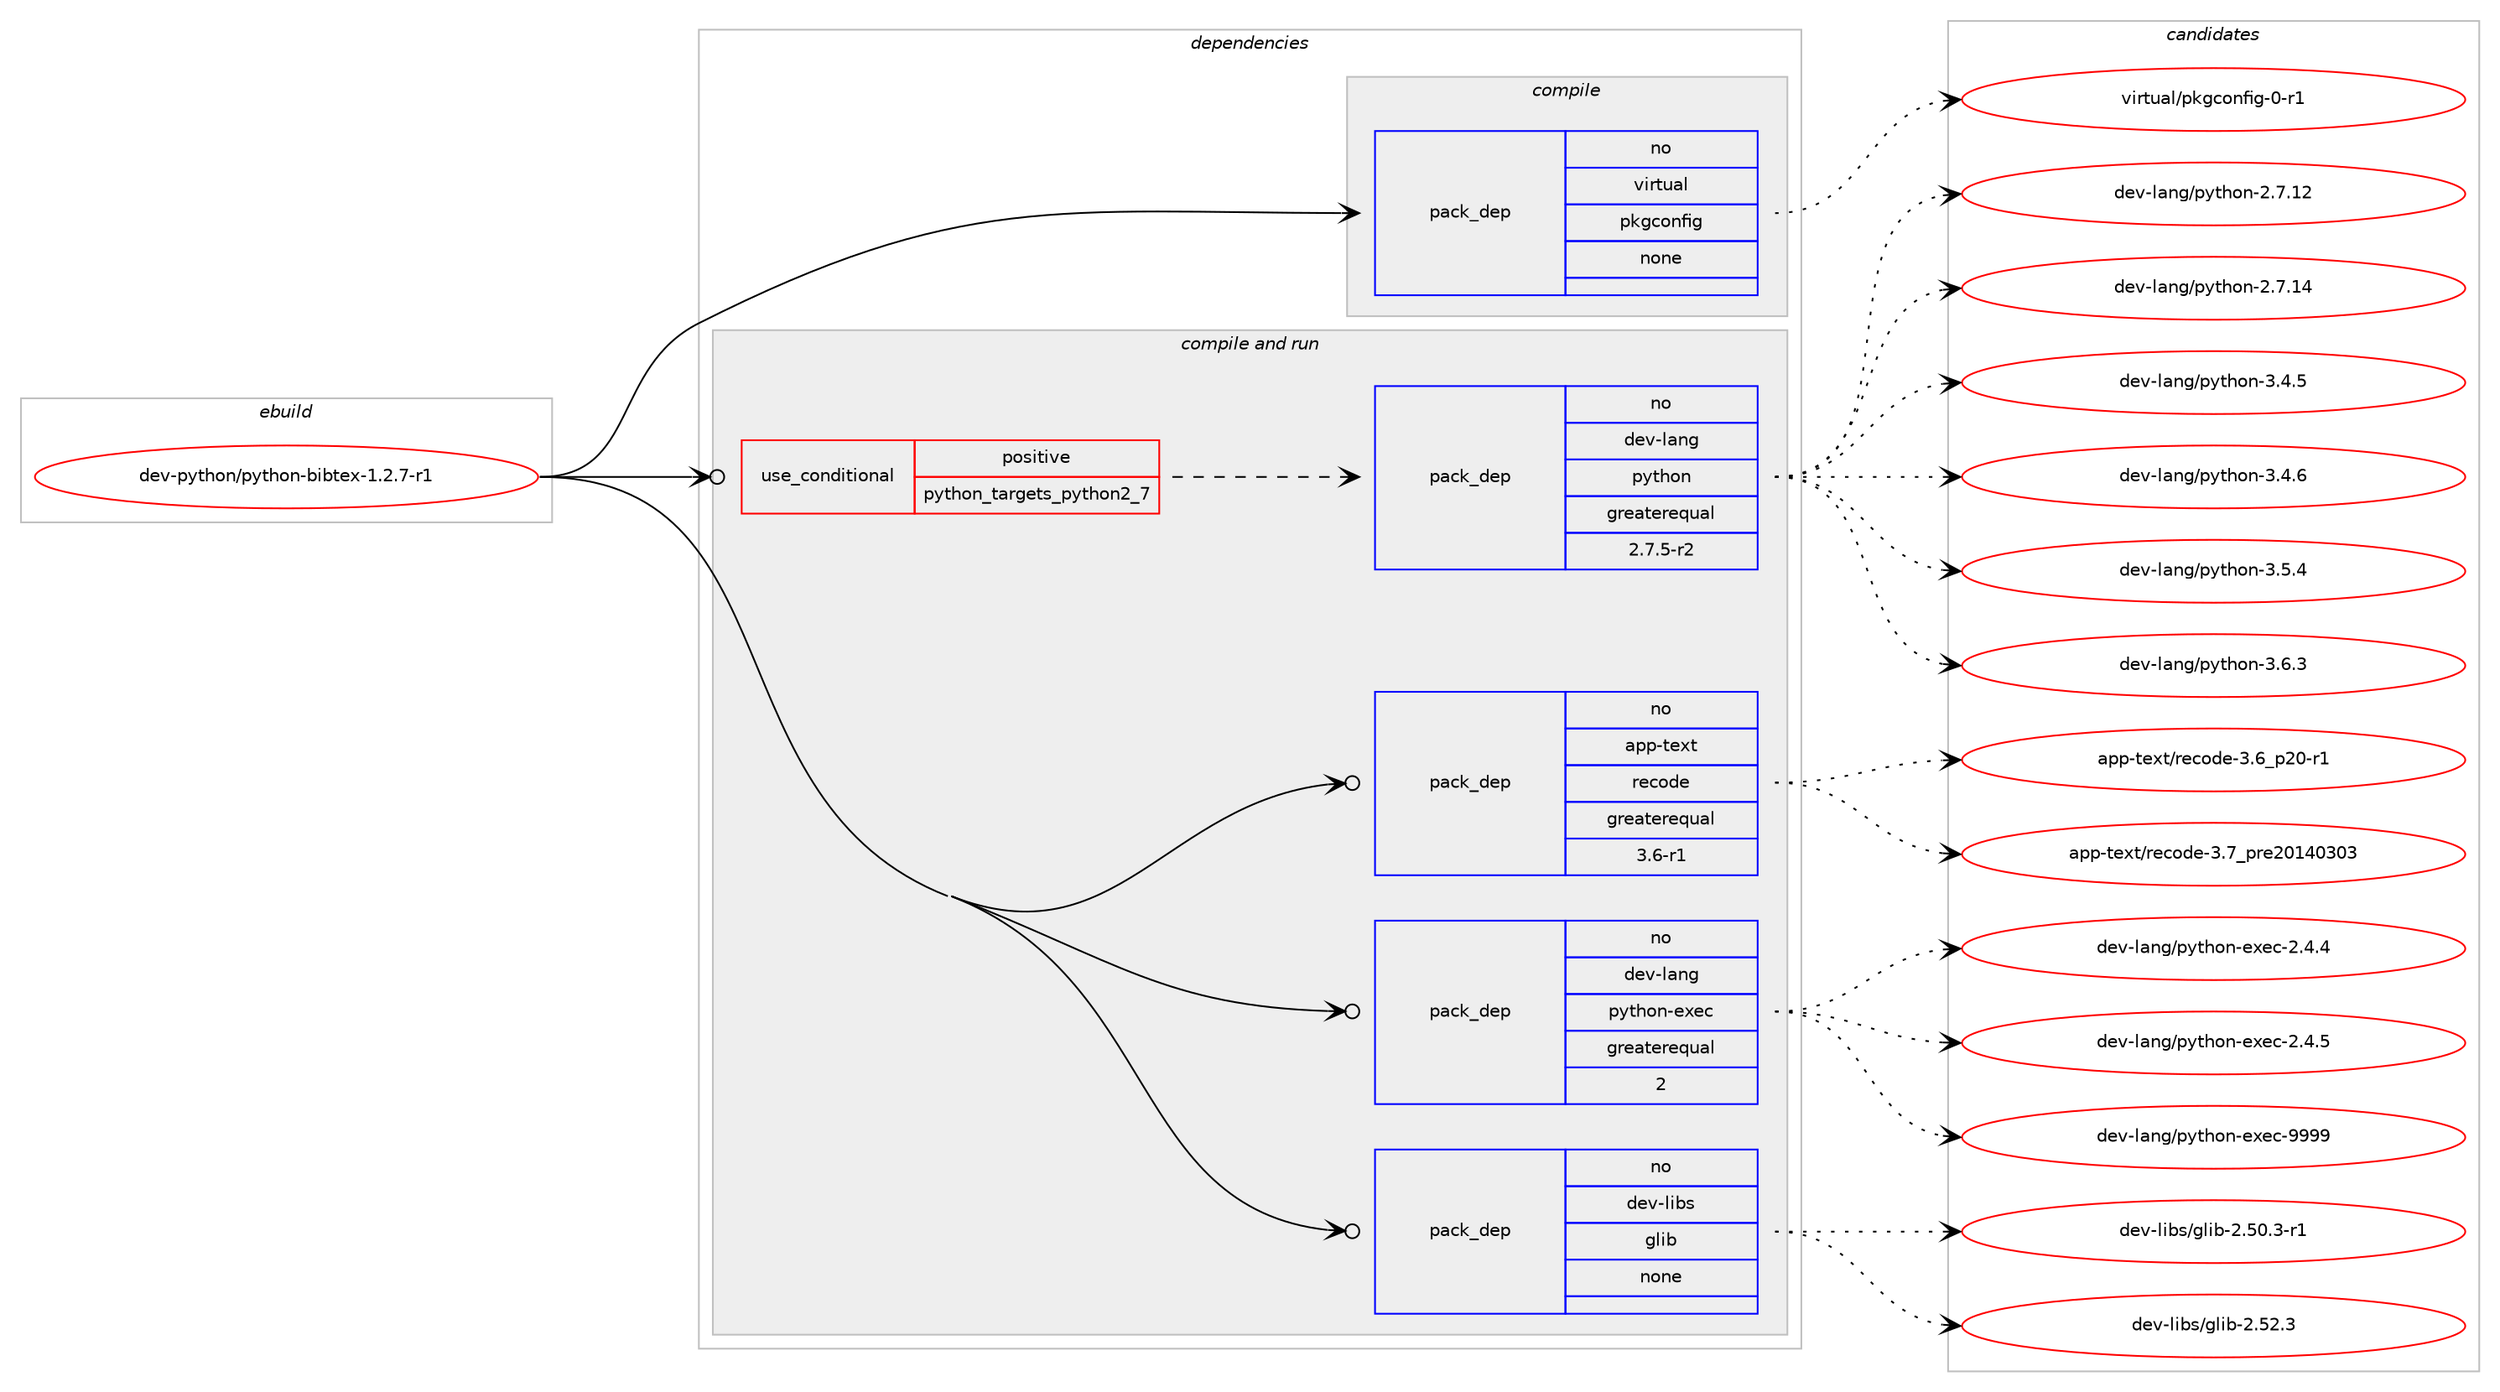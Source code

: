 digraph prolog {

# *************
# Graph options
# *************

newrank=true;
concentrate=true;
compound=true;
graph [rankdir=LR,fontname=Helvetica,fontsize=10,ranksep=1.5];#, ranksep=2.5, nodesep=0.2];
edge  [arrowhead=vee];
node  [fontname=Helvetica,fontsize=10];

# **********
# The ebuild
# **********

subgraph cluster_leftcol {
color=gray;
rank=same;
label=<<i>ebuild</i>>;
id [label="dev-python/python-bibtex-1.2.7-r1", color=red, width=4, href="../dev-python/python-bibtex-1.2.7-r1.svg"];
}

# ****************
# The dependencies
# ****************

subgraph cluster_midcol {
color=gray;
label=<<i>dependencies</i>>;
subgraph cluster_compile {
fillcolor="#eeeeee";
style=filled;
label=<<i>compile</i>>;
subgraph pack136925 {
dependency180705 [label=<<TABLE BORDER="0" CELLBORDER="1" CELLSPACING="0" CELLPADDING="4" WIDTH="220"><TR><TD ROWSPAN="6" CELLPADDING="30">pack_dep</TD></TR><TR><TD WIDTH="110">no</TD></TR><TR><TD>virtual</TD></TR><TR><TD>pkgconfig</TD></TR><TR><TD>none</TD></TR><TR><TD></TD></TR></TABLE>>, shape=none, color=blue];
}
id:e -> dependency180705:w [weight=20,style="solid",arrowhead="vee"];
}
subgraph cluster_compileandrun {
fillcolor="#eeeeee";
style=filled;
label=<<i>compile and run</i>>;
subgraph cond39839 {
dependency180706 [label=<<TABLE BORDER="0" CELLBORDER="1" CELLSPACING="0" CELLPADDING="4"><TR><TD ROWSPAN="3" CELLPADDING="10">use_conditional</TD></TR><TR><TD>positive</TD></TR><TR><TD>python_targets_python2_7</TD></TR></TABLE>>, shape=none, color=red];
subgraph pack136926 {
dependency180707 [label=<<TABLE BORDER="0" CELLBORDER="1" CELLSPACING="0" CELLPADDING="4" WIDTH="220"><TR><TD ROWSPAN="6" CELLPADDING="30">pack_dep</TD></TR><TR><TD WIDTH="110">no</TD></TR><TR><TD>dev-lang</TD></TR><TR><TD>python</TD></TR><TR><TD>greaterequal</TD></TR><TR><TD>2.7.5-r2</TD></TR></TABLE>>, shape=none, color=blue];
}
dependency180706:e -> dependency180707:w [weight=20,style="dashed",arrowhead="vee"];
}
id:e -> dependency180706:w [weight=20,style="solid",arrowhead="odotvee"];
subgraph pack136927 {
dependency180708 [label=<<TABLE BORDER="0" CELLBORDER="1" CELLSPACING="0" CELLPADDING="4" WIDTH="220"><TR><TD ROWSPAN="6" CELLPADDING="30">pack_dep</TD></TR><TR><TD WIDTH="110">no</TD></TR><TR><TD>app-text</TD></TR><TR><TD>recode</TD></TR><TR><TD>greaterequal</TD></TR><TR><TD>3.6-r1</TD></TR></TABLE>>, shape=none, color=blue];
}
id:e -> dependency180708:w [weight=20,style="solid",arrowhead="odotvee"];
subgraph pack136928 {
dependency180709 [label=<<TABLE BORDER="0" CELLBORDER="1" CELLSPACING="0" CELLPADDING="4" WIDTH="220"><TR><TD ROWSPAN="6" CELLPADDING="30">pack_dep</TD></TR><TR><TD WIDTH="110">no</TD></TR><TR><TD>dev-lang</TD></TR><TR><TD>python-exec</TD></TR><TR><TD>greaterequal</TD></TR><TR><TD>2</TD></TR></TABLE>>, shape=none, color=blue];
}
id:e -> dependency180709:w [weight=20,style="solid",arrowhead="odotvee"];
subgraph pack136929 {
dependency180710 [label=<<TABLE BORDER="0" CELLBORDER="1" CELLSPACING="0" CELLPADDING="4" WIDTH="220"><TR><TD ROWSPAN="6" CELLPADDING="30">pack_dep</TD></TR><TR><TD WIDTH="110">no</TD></TR><TR><TD>dev-libs</TD></TR><TR><TD>glib</TD></TR><TR><TD>none</TD></TR><TR><TD></TD></TR></TABLE>>, shape=none, color=blue];
}
id:e -> dependency180710:w [weight=20,style="solid",arrowhead="odotvee"];
}
subgraph cluster_run {
fillcolor="#eeeeee";
style=filled;
label=<<i>run</i>>;
}
}

# **************
# The candidates
# **************

subgraph cluster_choices {
rank=same;
color=gray;
label=<<i>candidates</i>>;

subgraph choice136925 {
color=black;
nodesep=1;
choice11810511411611797108471121071039911111010210510345484511449 [label="virtual/pkgconfig-0-r1", color=red, width=4,href="../virtual/pkgconfig-0-r1.svg"];
dependency180705:e -> choice11810511411611797108471121071039911111010210510345484511449:w [style=dotted,weight="100"];
}
subgraph choice136926 {
color=black;
nodesep=1;
choice10010111845108971101034711212111610411111045504655464950 [label="dev-lang/python-2.7.12", color=red, width=4,href="../dev-lang/python-2.7.12.svg"];
choice10010111845108971101034711212111610411111045504655464952 [label="dev-lang/python-2.7.14", color=red, width=4,href="../dev-lang/python-2.7.14.svg"];
choice100101118451089711010347112121116104111110455146524653 [label="dev-lang/python-3.4.5", color=red, width=4,href="../dev-lang/python-3.4.5.svg"];
choice100101118451089711010347112121116104111110455146524654 [label="dev-lang/python-3.4.6", color=red, width=4,href="../dev-lang/python-3.4.6.svg"];
choice100101118451089711010347112121116104111110455146534652 [label="dev-lang/python-3.5.4", color=red, width=4,href="../dev-lang/python-3.5.4.svg"];
choice100101118451089711010347112121116104111110455146544651 [label="dev-lang/python-3.6.3", color=red, width=4,href="../dev-lang/python-3.6.3.svg"];
dependency180707:e -> choice10010111845108971101034711212111610411111045504655464950:w [style=dotted,weight="100"];
dependency180707:e -> choice10010111845108971101034711212111610411111045504655464952:w [style=dotted,weight="100"];
dependency180707:e -> choice100101118451089711010347112121116104111110455146524653:w [style=dotted,weight="100"];
dependency180707:e -> choice100101118451089711010347112121116104111110455146524654:w [style=dotted,weight="100"];
dependency180707:e -> choice100101118451089711010347112121116104111110455146534652:w [style=dotted,weight="100"];
dependency180707:e -> choice100101118451089711010347112121116104111110455146544651:w [style=dotted,weight="100"];
}
subgraph choice136927 {
color=black;
nodesep=1;
choice97112112451161011201164711410199111100101455146549511250484511449 [label="app-text/recode-3.6_p20-r1", color=red, width=4,href="../app-text/recode-3.6_p20-r1.svg"];
choice9711211245116101120116471141019911110010145514655951121141015048495248514851 [label="app-text/recode-3.7_pre20140303", color=red, width=4,href="../app-text/recode-3.7_pre20140303.svg"];
dependency180708:e -> choice97112112451161011201164711410199111100101455146549511250484511449:w [style=dotted,weight="100"];
dependency180708:e -> choice9711211245116101120116471141019911110010145514655951121141015048495248514851:w [style=dotted,weight="100"];
}
subgraph choice136928 {
color=black;
nodesep=1;
choice1001011184510897110103471121211161041111104510112010199455046524652 [label="dev-lang/python-exec-2.4.4", color=red, width=4,href="../dev-lang/python-exec-2.4.4.svg"];
choice1001011184510897110103471121211161041111104510112010199455046524653 [label="dev-lang/python-exec-2.4.5", color=red, width=4,href="../dev-lang/python-exec-2.4.5.svg"];
choice10010111845108971101034711212111610411111045101120101994557575757 [label="dev-lang/python-exec-9999", color=red, width=4,href="../dev-lang/python-exec-9999.svg"];
dependency180709:e -> choice1001011184510897110103471121211161041111104510112010199455046524652:w [style=dotted,weight="100"];
dependency180709:e -> choice1001011184510897110103471121211161041111104510112010199455046524653:w [style=dotted,weight="100"];
dependency180709:e -> choice10010111845108971101034711212111610411111045101120101994557575757:w [style=dotted,weight="100"];
}
subgraph choice136929 {
color=black;
nodesep=1;
choice10010111845108105981154710310810598455046534846514511449 [label="dev-libs/glib-2.50.3-r1", color=red, width=4,href="../dev-libs/glib-2.50.3-r1.svg"];
choice1001011184510810598115471031081059845504653504651 [label="dev-libs/glib-2.52.3", color=red, width=4,href="../dev-libs/glib-2.52.3.svg"];
dependency180710:e -> choice10010111845108105981154710310810598455046534846514511449:w [style=dotted,weight="100"];
dependency180710:e -> choice1001011184510810598115471031081059845504653504651:w [style=dotted,weight="100"];
}
}

}
